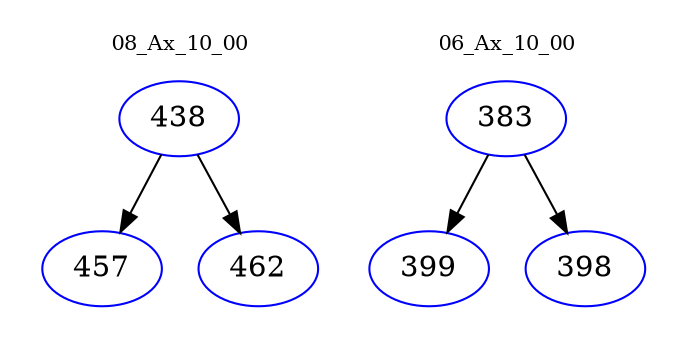 digraph{
subgraph cluster_0 {
color = white
label = "08_Ax_10_00";
fontsize=10;
T0_438 [label="438", color="blue"]
T0_438 -> T0_457 [color="black"]
T0_457 [label="457", color="blue"]
T0_438 -> T0_462 [color="black"]
T0_462 [label="462", color="blue"]
}
subgraph cluster_1 {
color = white
label = "06_Ax_10_00";
fontsize=10;
T1_383 [label="383", color="blue"]
T1_383 -> T1_399 [color="black"]
T1_399 [label="399", color="blue"]
T1_383 -> T1_398 [color="black"]
T1_398 [label="398", color="blue"]
}
}
